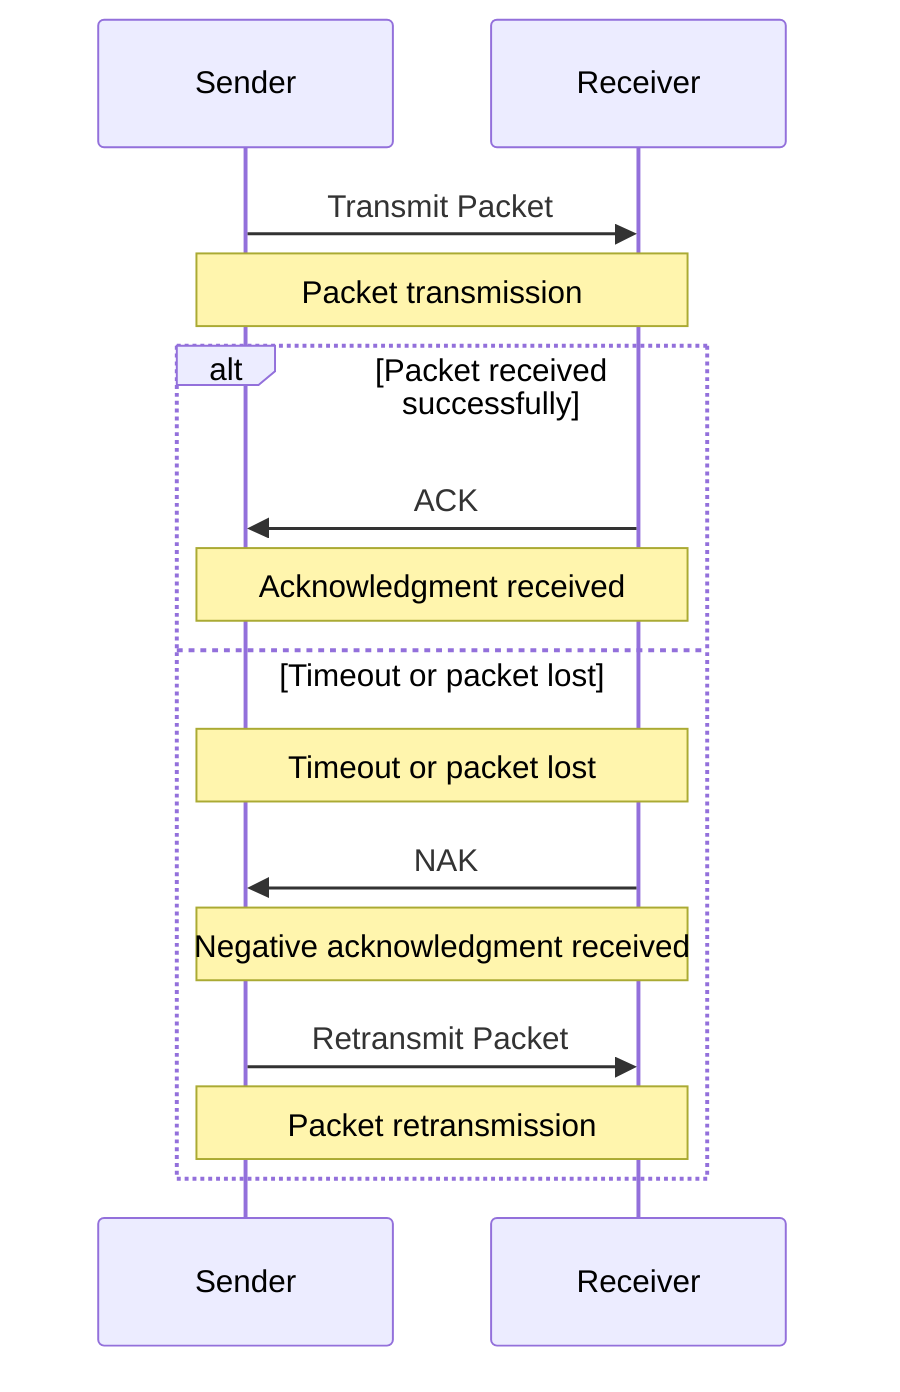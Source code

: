 sequenceDiagram
    participant Sender
    participant Receiver

    Sender->>Receiver: Transmit Packet
    Note over Sender, Receiver: Packet transmission
    alt Packet received successfully
        Receiver->>Sender: ACK
        Note over Sender, Receiver: Acknowledgment received
    else Timeout or packet lost
        Note over Sender, Receiver: Timeout or packet lost
        Receiver->>Sender: NAK
        Note over Sender, Receiver: Negative acknowledgment received
        Sender->>Receiver: Retransmit Packet
        Note over Sender, Receiver: Packet retransmission
    end